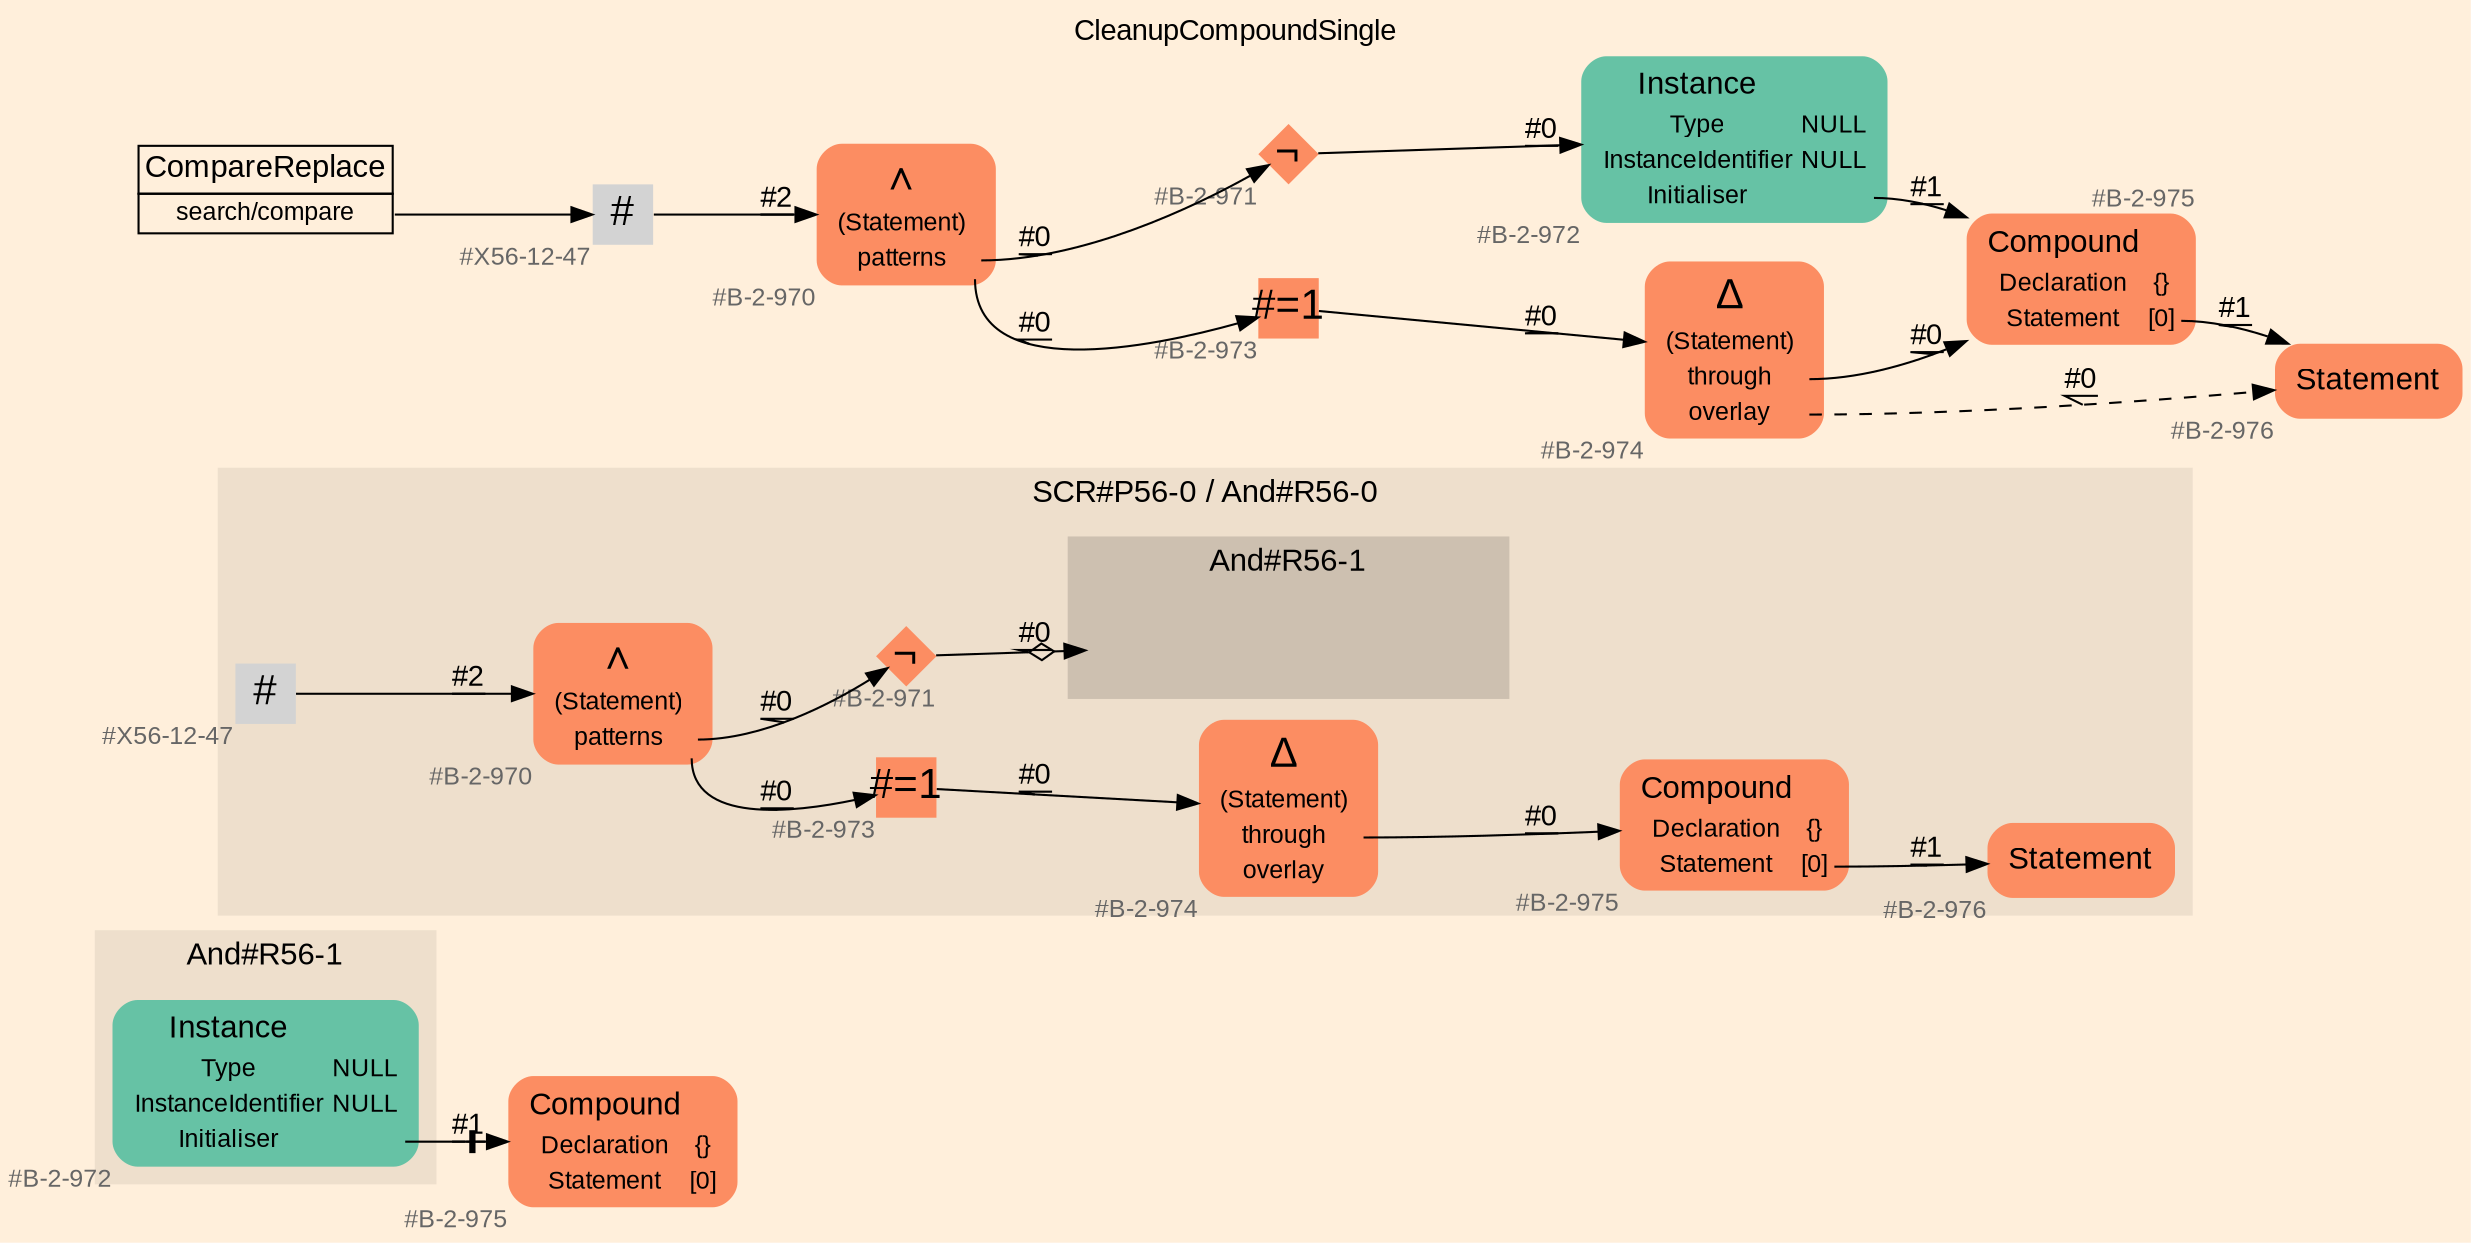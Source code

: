 digraph "CleanupCompoundSingle" {
label = "CleanupCompoundSingle"
labelloc = t
graph [
    rankdir = "LR"
    ranksep = 0.3
    bgcolor = antiquewhite1
    color = black
    fontcolor = black
    fontname = "Arial"
];
node [
    fontname = "Arial"
];
edge [
    fontname = "Arial"
];

// -------------------- figure And#R56-1 --------------------
// -------- region And#R56-1 ----------
subgraph "clusterAnd#R56-1" {
    label = "And#R56-1"
    style = "filled"
    color = antiquewhite2
    fontsize = "15"
    // -------- block And#R56-1/#B-2-972 ----------
    "And#R56-1/#B-2-972" [
        fillcolor = "/set28/1"
        xlabel = "#B-2-972"
        fontsize = "12"
        fontcolor = grey40
        shape = "plaintext"
        label = <<TABLE BORDER="0" CELLBORDER="0" CELLSPACING="0">
         <TR><TD><FONT COLOR="black" POINT-SIZE="15">Instance</FONT></TD></TR>
         <TR><TD><FONT COLOR="black" POINT-SIZE="12">Type</FONT></TD><TD PORT="port0"><FONT COLOR="black" POINT-SIZE="12">NULL</FONT></TD></TR>
         <TR><TD><FONT COLOR="black" POINT-SIZE="12">InstanceIdentifier</FONT></TD><TD PORT="port1"><FONT COLOR="black" POINT-SIZE="12">NULL</FONT></TD></TR>
         <TR><TD><FONT COLOR="black" POINT-SIZE="12">Initialiser</FONT></TD><TD PORT="port2"></TD></TR>
        </TABLE>>
        style = "rounded,filled"
    ];
    
}

// -------- block And#R56-1/#B-2-975 ----------
"And#R56-1/#B-2-975" [
    fillcolor = "/set28/2"
    xlabel = "#B-2-975"
    fontsize = "12"
    fontcolor = grey40
    shape = "plaintext"
    label = <<TABLE BORDER="0" CELLBORDER="0" CELLSPACING="0">
     <TR><TD><FONT COLOR="black" POINT-SIZE="15">Compound</FONT></TD></TR>
     <TR><TD><FONT COLOR="black" POINT-SIZE="12">Declaration</FONT></TD><TD PORT="port0"><FONT COLOR="black" POINT-SIZE="12">{}</FONT></TD></TR>
     <TR><TD><FONT COLOR="black" POINT-SIZE="12">Statement</FONT></TD><TD PORT="port1"><FONT COLOR="black" POINT-SIZE="12">[0]</FONT></TD></TR>
    </TABLE>>
    style = "rounded,filled"
];

"And#R56-1/#B-2-972":port2 -> "And#R56-1/#B-2-975" [
    arrowhead="normalnonetee"
    label = "#1"
    decorate = true
    color = black
    fontcolor = black
];


// -------------------- figure And#R56-0 --------------------
// -------- region And#R56-0 ----------
subgraph "clusterAnd#R56-0" {
    label = "SCR#P56-0 / And#R56-0"
    style = "filled"
    color = antiquewhite2
    fontsize = "15"
    // -------- block And#R56-0/#X56-12-47 ----------
    "And#R56-0/#X56-12-47" [
        xlabel = "#X56-12-47"
        fontsize = "12"
        fontcolor = grey40
        shape = "square"
        label = <<FONT COLOR="black" POINT-SIZE="20">#</FONT>>
        style = "filled"
        penwidth = 0.0
        fixedsize = true
        width = 0.4
        height = 0.4
    ];
    
    // -------- block And#R56-0/#B-2-975 ----------
    "And#R56-0/#B-2-975" [
        fillcolor = "/set28/2"
        xlabel = "#B-2-975"
        fontsize = "12"
        fontcolor = grey40
        shape = "plaintext"
        label = <<TABLE BORDER="0" CELLBORDER="0" CELLSPACING="0">
         <TR><TD><FONT COLOR="black" POINT-SIZE="15">Compound</FONT></TD></TR>
         <TR><TD><FONT COLOR="black" POINT-SIZE="12">Declaration</FONT></TD><TD PORT="port0"><FONT COLOR="black" POINT-SIZE="12">{}</FONT></TD></TR>
         <TR><TD><FONT COLOR="black" POINT-SIZE="12">Statement</FONT></TD><TD PORT="port1"><FONT COLOR="black" POINT-SIZE="12">[0]</FONT></TD></TR>
        </TABLE>>
        style = "rounded,filled"
    ];
    
    // -------- block And#R56-0/#B-2-974 ----------
    "And#R56-0/#B-2-974" [
        fillcolor = "/set28/2"
        xlabel = "#B-2-974"
        fontsize = "12"
        fontcolor = grey40
        shape = "plaintext"
        label = <<TABLE BORDER="0" CELLBORDER="0" CELLSPACING="0">
         <TR><TD><FONT COLOR="black" POINT-SIZE="20">Δ</FONT></TD></TR>
         <TR><TD><FONT COLOR="black" POINT-SIZE="12">(Statement)</FONT></TD><TD PORT="port0"></TD></TR>
         <TR><TD><FONT COLOR="black" POINT-SIZE="12">through</FONT></TD><TD PORT="port1"></TD></TR>
         <TR><TD><FONT COLOR="black" POINT-SIZE="12">overlay</FONT></TD><TD PORT="port2"></TD></TR>
        </TABLE>>
        style = "rounded,filled"
    ];
    
    // -------- block And#R56-0/#B-2-973 ----------
    "And#R56-0/#B-2-973" [
        fillcolor = "/set28/2"
        xlabel = "#B-2-973"
        fontsize = "12"
        fontcolor = grey40
        shape = "square"
        label = <<FONT COLOR="black" POINT-SIZE="20">#=1</FONT>>
        style = "filled"
        penwidth = 0.0
        fixedsize = true
        width = 0.4
        height = 0.4
    ];
    
    // -------- block And#R56-0/#B-2-976 ----------
    "And#R56-0/#B-2-976" [
        fillcolor = "/set28/2"
        xlabel = "#B-2-976"
        fontsize = "12"
        fontcolor = grey40
        shape = "plaintext"
        label = <<TABLE BORDER="0" CELLBORDER="0" CELLSPACING="0">
         <TR><TD><FONT COLOR="black" POINT-SIZE="15">Statement</FONT></TD></TR>
        </TABLE>>
        style = "rounded,filled"
    ];
    
    // -------- block And#R56-0/#B-2-971 ----------
    "And#R56-0/#B-2-971" [
        fillcolor = "/set28/2"
        xlabel = "#B-2-971"
        fontsize = "12"
        fontcolor = grey40
        shape = "diamond"
        label = <<FONT COLOR="black" POINT-SIZE="20">¬</FONT>>
        style = "filled"
        penwidth = 0.0
        fixedsize = true
        width = 0.4
        height = 0.4
    ];
    
    // -------- block And#R56-0/#B-2-970 ----------
    "And#R56-0/#B-2-970" [
        fillcolor = "/set28/2"
        xlabel = "#B-2-970"
        fontsize = "12"
        fontcolor = grey40
        shape = "plaintext"
        label = <<TABLE BORDER="0" CELLBORDER="0" CELLSPACING="0">
         <TR><TD><FONT COLOR="black" POINT-SIZE="20">∧</FONT></TD></TR>
         <TR><TD><FONT COLOR="black" POINT-SIZE="12">(Statement)</FONT></TD><TD PORT="port0"></TD></TR>
         <TR><TD><FONT COLOR="black" POINT-SIZE="12">patterns</FONT></TD><TD PORT="port1"></TD></TR>
        </TABLE>>
        style = "rounded,filled"
    ];
    
    // -------- region And#R56-0/And#R56-1 ----------
    subgraph "clusterAnd#R56-0/And#R56-1" {
        label = "And#R56-1"
        style = "filled"
        color = antiquewhite3
        fontsize = "15"
        // -------- block And#R56-0/And#R56-1/#B-2-972 ----------
        "And#R56-0/And#R56-1/#B-2-972" [
            fillcolor = "/set28/1"
            xlabel = "#B-2-972"
            fontsize = "12"
            fontcolor = grey40
            shape = "none"
            style = "invisible"
        ];
        
    }
    
}

"And#R56-0/#X56-12-47" -> "And#R56-0/#B-2-970" [
    label = "#2"
    decorate = true
    color = black
    fontcolor = black
];

"And#R56-0/#B-2-975":port1 -> "And#R56-0/#B-2-976" [
    label = "#1"
    decorate = true
    color = black
    fontcolor = black
];

"And#R56-0/#B-2-974":port1 -> "And#R56-0/#B-2-975" [
    label = "#0"
    decorate = true
    color = black
    fontcolor = black
];

"And#R56-0/#B-2-973" -> "And#R56-0/#B-2-974" [
    label = "#0"
    decorate = true
    color = black
    fontcolor = black
];

"And#R56-0/#B-2-971" -> "And#R56-0/And#R56-1/#B-2-972" [
    arrowhead="normalnoneodiamond"
    label = "#0"
    decorate = true
    color = black
    fontcolor = black
];

"And#R56-0/#B-2-970":port1 -> "And#R56-0/#B-2-973" [
    label = "#0"
    decorate = true
    color = black
    fontcolor = black
];

"And#R56-0/#B-2-970":port1 -> "And#R56-0/#B-2-971" [
    label = "#0"
    decorate = true
    color = black
    fontcolor = black
];


// -------------------- transformation figure --------------------
// -------- block CR#X56-10-56 ----------
"CR#X56-10-56" [
    fillcolor = antiquewhite1
    fontsize = "12"
    fontcolor = grey40
    shape = "plaintext"
    label = <<TABLE BORDER="0" CELLBORDER="1" CELLSPACING="0">
     <TR><TD><FONT COLOR="black" POINT-SIZE="15">CompareReplace</FONT></TD></TR>
     <TR><TD PORT="port0"><FONT COLOR="black" POINT-SIZE="12">search/compare</FONT></TD></TR>
    </TABLE>>
    style = "filled"
    color = black
];

// -------- block #X56-12-47 ----------
"#X56-12-47" [
    xlabel = "#X56-12-47"
    fontsize = "12"
    fontcolor = grey40
    shape = "square"
    label = <<FONT COLOR="black" POINT-SIZE="20">#</FONT>>
    style = "filled"
    penwidth = 0.0
    fixedsize = true
    width = 0.4
    height = 0.4
];

// -------- block #B-2-970 ----------
"#B-2-970" [
    fillcolor = "/set28/2"
    xlabel = "#B-2-970"
    fontsize = "12"
    fontcolor = grey40
    shape = "plaintext"
    label = <<TABLE BORDER="0" CELLBORDER="0" CELLSPACING="0">
     <TR><TD><FONT COLOR="black" POINT-SIZE="20">∧</FONT></TD></TR>
     <TR><TD><FONT COLOR="black" POINT-SIZE="12">(Statement)</FONT></TD><TD PORT="port0"></TD></TR>
     <TR><TD><FONT COLOR="black" POINT-SIZE="12">patterns</FONT></TD><TD PORT="port1"></TD></TR>
    </TABLE>>
    style = "rounded,filled"
];

// -------- block #B-2-973 ----------
"#B-2-973" [
    fillcolor = "/set28/2"
    xlabel = "#B-2-973"
    fontsize = "12"
    fontcolor = grey40
    shape = "square"
    label = <<FONT COLOR="black" POINT-SIZE="20">#=1</FONT>>
    style = "filled"
    penwidth = 0.0
    fixedsize = true
    width = 0.4
    height = 0.4
];

// -------- block #B-2-974 ----------
"#B-2-974" [
    fillcolor = "/set28/2"
    xlabel = "#B-2-974"
    fontsize = "12"
    fontcolor = grey40
    shape = "plaintext"
    label = <<TABLE BORDER="0" CELLBORDER="0" CELLSPACING="0">
     <TR><TD><FONT COLOR="black" POINT-SIZE="20">Δ</FONT></TD></TR>
     <TR><TD><FONT COLOR="black" POINT-SIZE="12">(Statement)</FONT></TD><TD PORT="port0"></TD></TR>
     <TR><TD><FONT COLOR="black" POINT-SIZE="12">through</FONT></TD><TD PORT="port1"></TD></TR>
     <TR><TD><FONT COLOR="black" POINT-SIZE="12">overlay</FONT></TD><TD PORT="port2"></TD></TR>
    </TABLE>>
    style = "rounded,filled"
];

// -------- block #B-2-975 ----------
"#B-2-975" [
    fillcolor = "/set28/2"
    xlabel = "#B-2-975"
    fontsize = "12"
    fontcolor = grey40
    shape = "plaintext"
    label = <<TABLE BORDER="0" CELLBORDER="0" CELLSPACING="0">
     <TR><TD><FONT COLOR="black" POINT-SIZE="15">Compound</FONT></TD></TR>
     <TR><TD><FONT COLOR="black" POINT-SIZE="12">Declaration</FONT></TD><TD PORT="port0"><FONT COLOR="black" POINT-SIZE="12">{}</FONT></TD></TR>
     <TR><TD><FONT COLOR="black" POINT-SIZE="12">Statement</FONT></TD><TD PORT="port1"><FONT COLOR="black" POINT-SIZE="12">[0]</FONT></TD></TR>
    </TABLE>>
    style = "rounded,filled"
];

// -------- block #B-2-976 ----------
"#B-2-976" [
    fillcolor = "/set28/2"
    xlabel = "#B-2-976"
    fontsize = "12"
    fontcolor = grey40
    shape = "plaintext"
    label = <<TABLE BORDER="0" CELLBORDER="0" CELLSPACING="0">
     <TR><TD><FONT COLOR="black" POINT-SIZE="15">Statement</FONT></TD></TR>
    </TABLE>>
    style = "rounded,filled"
];

// -------- block #B-2-971 ----------
"#B-2-971" [
    fillcolor = "/set28/2"
    xlabel = "#B-2-971"
    fontsize = "12"
    fontcolor = grey40
    shape = "diamond"
    label = <<FONT COLOR="black" POINT-SIZE="20">¬</FONT>>
    style = "filled"
    penwidth = 0.0
    fixedsize = true
    width = 0.4
    height = 0.4
];

// -------- block #B-2-972 ----------
"#B-2-972" [
    fillcolor = "/set28/1"
    xlabel = "#B-2-972"
    fontsize = "12"
    fontcolor = grey40
    shape = "plaintext"
    label = <<TABLE BORDER="0" CELLBORDER="0" CELLSPACING="0">
     <TR><TD><FONT COLOR="black" POINT-SIZE="15">Instance</FONT></TD></TR>
     <TR><TD><FONT COLOR="black" POINT-SIZE="12">Type</FONT></TD><TD PORT="port0"><FONT COLOR="black" POINT-SIZE="12">NULL</FONT></TD></TR>
     <TR><TD><FONT COLOR="black" POINT-SIZE="12">InstanceIdentifier</FONT></TD><TD PORT="port1"><FONT COLOR="black" POINT-SIZE="12">NULL</FONT></TD></TR>
     <TR><TD><FONT COLOR="black" POINT-SIZE="12">Initialiser</FONT></TD><TD PORT="port2"></TD></TR>
    </TABLE>>
    style = "rounded,filled"
];

"CR#X56-10-56":port0 -> "#X56-12-47" [
    label = ""
    decorate = true
    color = black
    fontcolor = black
];

"#X56-12-47" -> "#B-2-970" [
    label = "#2"
    decorate = true
    color = black
    fontcolor = black
];

"#B-2-970":port1 -> "#B-2-973" [
    label = "#0"
    decorate = true
    color = black
    fontcolor = black
];

"#B-2-970":port1 -> "#B-2-971" [
    label = "#0"
    decorate = true
    color = black
    fontcolor = black
];

"#B-2-973" -> "#B-2-974" [
    label = "#0"
    decorate = true
    color = black
    fontcolor = black
];

"#B-2-974":port1 -> "#B-2-975" [
    label = "#0"
    decorate = true
    color = black
    fontcolor = black
];

"#B-2-974":port2 -> "#B-2-976" [
    style="dashed"
    label = "#0"
    decorate = true
    color = black
    fontcolor = black
];

"#B-2-975":port1 -> "#B-2-976" [
    label = "#1"
    decorate = true
    color = black
    fontcolor = black
];

"#B-2-971" -> "#B-2-972" [
    label = "#0"
    decorate = true
    color = black
    fontcolor = black
];

"#B-2-972":port2 -> "#B-2-975" [
    label = "#1"
    decorate = true
    color = black
    fontcolor = black
];


}
